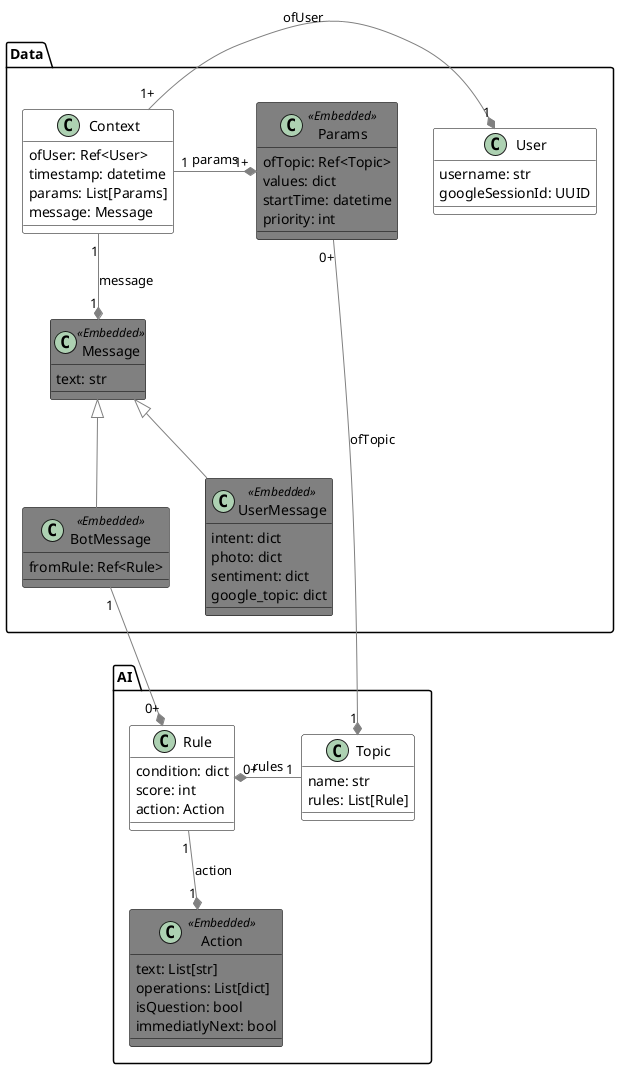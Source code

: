 @startuml

skinparam class {
	BackgroundColor White
	ArrowColor Grey
	BorderColor Black
 	BackgroundColor<<Embedded>> Grey
        BorderColor<<Embedded>> Black
}


namespace AI {
    class Topic {
        name: str
        rules: List[Rule]
    }

    class Rule {
        condition: dict
        score: int
        action: Action
    }

    class Action <<Embedded>> {
        text: List[str]
        operations: List[dict]
        isQuestion: bool
        immediatlyNext: bool
    }
}

namespace Data{
    class User {
         username: str
         googleSessionId: UUID
    }

    class Context {
         ofUser: Ref<User>
         timestamp: datetime
         params: List[Params]
         message: Message
    }

    class Message <<Embedded >> {
        text: str
    }

    class UserMessage <<Embedded>> {
         intent: dict
         photo: dict
         sentiment: dict
         google_topic: dict
    }

    class BotMessage <<Embedded>> {
        fromRule: Ref<Rule>
    }

    class Params <<Embedded>>{
        ofTopic: Ref<Topic>
        values: dict
        startTime: datetime
        priority: int
    }
}

Data.UserMessage -up-|> Data.Message
Data.BotMessage -up-|> Data.Message

Data.Context "1" -left-* "1+"  Data.Params : params
Data.Context "1+" -right-* "1"  Data.User : ofUser
Data.Context "1" --* "1"  Data.Message : message

Data.Params "0+" --* "1" AI.Topic: ofTopic

Data.BotMessage "1" --* "0+" AI.Rule
AI.Topic "1" -right-* "0+" AI.Rule : rules

AI.Rule "1" --* "1" AI.Action : action

@enduml
